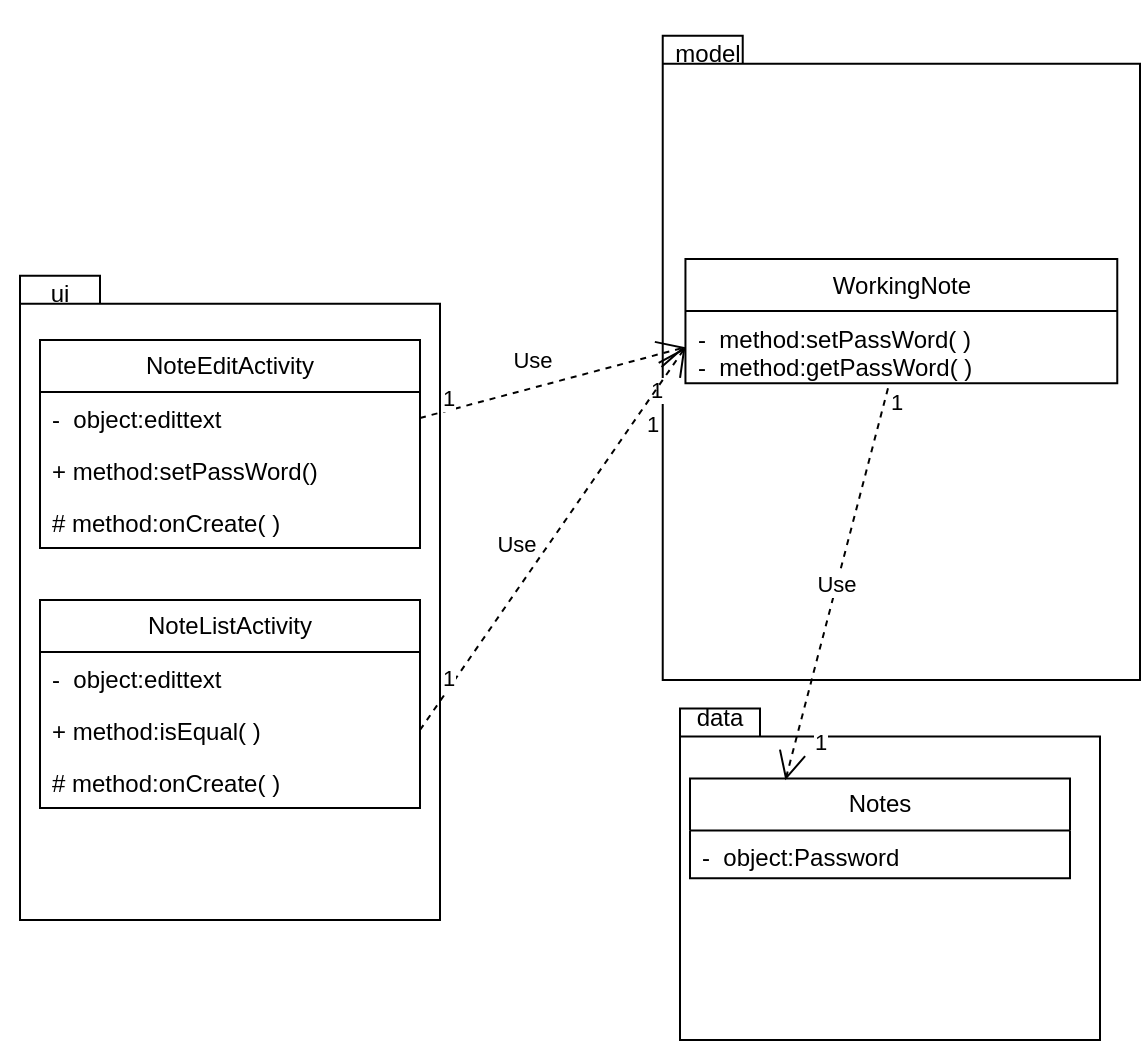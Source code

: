 <mxfile version="22.1.2" type="device">
  <diagram id="C5RBs43oDa-KdzZeNtuy" name="Page-1">
    <mxGraphModel dx="1658" dy="868" grid="1" gridSize="10" guides="1" tooltips="1" connect="1" arrows="1" fold="1" page="1" pageScale="1" pageWidth="827" pageHeight="1169" math="0" shadow="0">
      <root>
        <mxCell id="WIyWlLk6GJQsqaUBKTNV-0" />
        <mxCell id="WIyWlLk6GJQsqaUBKTNV-1" parent="WIyWlLk6GJQsqaUBKTNV-0" />
        <mxCell id="Kyp6OlGJLda43gDxrAZN-42" value="" style="group" parent="WIyWlLk6GJQsqaUBKTNV-1" vertex="1" connectable="0">
          <mxGeometry x="380" y="395" width="220" height="175" as="geometry" />
        </mxCell>
        <mxCell id="Kyp6OlGJLda43gDxrAZN-43" value="" style="shape=folder;fontStyle=1;spacingTop=10;tabWidth=40;tabHeight=14;tabPosition=left;html=1;whiteSpace=wrap;" parent="Kyp6OlGJLda43gDxrAZN-42" vertex="1">
          <mxGeometry x="10" y="9.211" width="210" height="165.789" as="geometry" />
        </mxCell>
        <mxCell id="Kyp6OlGJLda43gDxrAZN-44" value="data" style="text;strokeColor=none;align=center;fillColor=none;html=1;verticalAlign=middle;whiteSpace=wrap;rounded=0;" parent="Kyp6OlGJLda43gDxrAZN-42" vertex="1">
          <mxGeometry width="60" height="27.632" as="geometry" />
        </mxCell>
        <mxCell id="NruNfCzDK0-14Y_rG__0-0" value="Notes" style="swimlane;fontStyle=0;childLayout=stackLayout;horizontal=1;startSize=26;fillColor=none;horizontalStack=0;resizeParent=1;resizeParentMax=0;resizeLast=0;collapsible=1;marginBottom=0;whiteSpace=wrap;html=1;" vertex="1" parent="Kyp6OlGJLda43gDxrAZN-42">
          <mxGeometry x="15" y="44.211" width="190" height="49.947" as="geometry">
            <mxRectangle x="130" y="220" width="120" height="30" as="alternateBounds" />
          </mxGeometry>
        </mxCell>
        <mxCell id="NruNfCzDK0-14Y_rG__0-1" value="-&amp;nbsp; object:Password" style="text;strokeColor=none;fillColor=none;align=left;verticalAlign=top;spacingLeft=4;spacingRight=4;overflow=hidden;rotatable=0;points=[[0,0.5],[1,0.5]];portConstraint=eastwest;whiteSpace=wrap;html=1;" vertex="1" parent="NruNfCzDK0-14Y_rG__0-0">
          <mxGeometry y="26" width="190" height="23.947" as="geometry" />
        </mxCell>
        <mxCell id="Kyp6OlGJLda43gDxrAZN-34" value="" style="group" parent="WIyWlLk6GJQsqaUBKTNV-1" vertex="1" connectable="0">
          <mxGeometry x="370" y="50" width="250" height="340" as="geometry" />
        </mxCell>
        <mxCell id="Kyp6OlGJLda43gDxrAZN-35" value="" style="shape=folder;fontStyle=1;spacingTop=10;tabWidth=40;tabHeight=14;tabPosition=left;html=1;whiteSpace=wrap;" parent="Kyp6OlGJLda43gDxrAZN-34" vertex="1">
          <mxGeometry x="11.364" y="17.895" width="238.636" height="322.105" as="geometry" />
        </mxCell>
        <mxCell id="Kyp6OlGJLda43gDxrAZN-36" value="model" style="text;strokeColor=none;align=center;fillColor=none;html=1;verticalAlign=middle;whiteSpace=wrap;rounded=0;" parent="Kyp6OlGJLda43gDxrAZN-34" vertex="1">
          <mxGeometry width="68.182" height="53.684" as="geometry" />
        </mxCell>
        <mxCell id="Kyp6OlGJLda43gDxrAZN-16" value="WorkingNote" style="swimlane;fontStyle=0;childLayout=stackLayout;horizontal=1;startSize=26;fillColor=none;horizontalStack=0;resizeParent=1;resizeParentMax=0;resizeLast=0;collapsible=1;marginBottom=0;whiteSpace=wrap;html=1;" parent="Kyp6OlGJLda43gDxrAZN-34" vertex="1">
          <mxGeometry x="22.727" y="129.524" width="215.909" height="62.125" as="geometry">
            <mxRectangle x="130" y="220" width="120" height="30" as="alternateBounds" />
          </mxGeometry>
        </mxCell>
        <mxCell id="Kyp6OlGJLda43gDxrAZN-17" value="-&amp;nbsp; method:setPassWord( )&lt;br&gt;-&amp;nbsp; method:getPassWord( )" style="text;strokeColor=none;fillColor=none;align=left;verticalAlign=top;spacingLeft=4;spacingRight=4;overflow=hidden;rotatable=0;points=[[0,0.5],[1,0.5]];portConstraint=eastwest;whiteSpace=wrap;html=1;" parent="Kyp6OlGJLda43gDxrAZN-16" vertex="1">
          <mxGeometry y="26" width="215.909" height="36.125" as="geometry" />
        </mxCell>
        <mxCell id="Kyp6OlGJLda43gDxrAZN-47" value="Use" style="endArrow=open;endSize=12;dashed=1;html=1;rounded=0;exitX=0.469;exitY=1.07;exitDx=0;exitDy=0;exitPerimeter=0;entryX=0.251;entryY=0.018;entryDx=0;entryDy=0;entryPerimeter=0;" parent="WIyWlLk6GJQsqaUBKTNV-1" source="Kyp6OlGJLda43gDxrAZN-17" target="NruNfCzDK0-14Y_rG__0-0" edge="1">
          <mxGeometry width="160" relative="1" as="geometry">
            <mxPoint x="480" y="310" as="sourcePoint" />
            <mxPoint x="493.533" y="452" as="targetPoint" />
          </mxGeometry>
        </mxCell>
        <mxCell id="Kyp6OlGJLda43gDxrAZN-48" value="1" style="edgeLabel;html=1;align=center;verticalAlign=middle;resizable=0;points=[];" parent="Kyp6OlGJLda43gDxrAZN-47" vertex="1" connectable="0">
          <mxGeometry x="-0.928" y="1" relative="1" as="geometry">
            <mxPoint x="5" y="-1" as="offset" />
          </mxGeometry>
        </mxCell>
        <mxCell id="Kyp6OlGJLda43gDxrAZN-49" value="1" style="edgeLabel;html=1;align=center;verticalAlign=middle;resizable=0;points=[];" parent="Kyp6OlGJLda43gDxrAZN-47" vertex="1" connectable="0">
          <mxGeometry x="0.902" y="6" relative="1" as="geometry">
            <mxPoint x="9" y="-11" as="offset" />
          </mxGeometry>
        </mxCell>
        <mxCell id="NruNfCzDK0-14Y_rG__0-4" value="" style="group" vertex="1" connectable="0" parent="WIyWlLk6GJQsqaUBKTNV-1">
          <mxGeometry x="50" y="170" width="220" height="340" as="geometry" />
        </mxCell>
        <mxCell id="Kyp6OlGJLda43gDxrAZN-33" value="" style="group" parent="NruNfCzDK0-14Y_rG__0-4" vertex="1" connectable="0">
          <mxGeometry width="220" height="340" as="geometry" />
        </mxCell>
        <mxCell id="Kyp6OlGJLda43gDxrAZN-31" value="" style="shape=folder;fontStyle=1;spacingTop=10;tabWidth=40;tabHeight=14;tabPosition=left;html=1;whiteSpace=wrap;" parent="Kyp6OlGJLda43gDxrAZN-33" vertex="1">
          <mxGeometry x="10" y="17.895" width="210" height="322.105" as="geometry" />
        </mxCell>
        <mxCell id="Kyp6OlGJLda43gDxrAZN-32" value="ui" style="text;strokeColor=none;align=center;fillColor=none;html=1;verticalAlign=middle;whiteSpace=wrap;rounded=0;" parent="Kyp6OlGJLda43gDxrAZN-33" vertex="1">
          <mxGeometry width="60" height="53.684" as="geometry" />
        </mxCell>
        <mxCell id="NruNfCzDK0-14Y_rG__0-5" value="NoteListActivity" style="swimlane;fontStyle=0;childLayout=stackLayout;horizontal=1;startSize=26;fillColor=none;horizontalStack=0;resizeParent=1;resizeParentMax=0;resizeLast=0;collapsible=1;marginBottom=0;whiteSpace=wrap;html=1;" vertex="1" parent="Kyp6OlGJLda43gDxrAZN-33">
          <mxGeometry x="20" y="180" width="190" height="104" as="geometry">
            <mxRectangle x="130" y="220" width="120" height="30" as="alternateBounds" />
          </mxGeometry>
        </mxCell>
        <mxCell id="NruNfCzDK0-14Y_rG__0-6" value="-&amp;nbsp; object:edittext" style="text;strokeColor=none;fillColor=none;align=left;verticalAlign=top;spacingLeft=4;spacingRight=4;overflow=hidden;rotatable=0;points=[[0,0.5],[1,0.5]];portConstraint=eastwest;whiteSpace=wrap;html=1;" vertex="1" parent="NruNfCzDK0-14Y_rG__0-5">
          <mxGeometry y="26" width="190" height="26" as="geometry" />
        </mxCell>
        <mxCell id="NruNfCzDK0-14Y_rG__0-7" value="+ method:isEqual( )" style="text;strokeColor=none;fillColor=none;align=left;verticalAlign=top;spacingLeft=4;spacingRight=4;overflow=hidden;rotatable=0;points=[[0,0.5],[1,0.5]];portConstraint=eastwest;whiteSpace=wrap;html=1;" vertex="1" parent="NruNfCzDK0-14Y_rG__0-5">
          <mxGeometry y="52" width="190" height="26" as="geometry" />
        </mxCell>
        <mxCell id="NruNfCzDK0-14Y_rG__0-8" value="# method:onCreate( )" style="text;strokeColor=none;fillColor=none;align=left;verticalAlign=top;spacingLeft=4;spacingRight=4;overflow=hidden;rotatable=0;points=[[0,0.5],[1,0.5]];portConstraint=eastwest;whiteSpace=wrap;html=1;" vertex="1" parent="NruNfCzDK0-14Y_rG__0-5">
          <mxGeometry y="78" width="190" height="26" as="geometry" />
        </mxCell>
        <mxCell id="Kyp6OlGJLda43gDxrAZN-4" value="NoteEditActivity" style="swimlane;fontStyle=0;childLayout=stackLayout;horizontal=1;startSize=26;fillColor=none;horizontalStack=0;resizeParent=1;resizeParentMax=0;resizeLast=0;collapsible=1;marginBottom=0;whiteSpace=wrap;html=1;" parent="NruNfCzDK0-14Y_rG__0-4" vertex="1">
          <mxGeometry x="20" y="50" width="190" height="104" as="geometry">
            <mxRectangle x="130" y="220" width="120" height="30" as="alternateBounds" />
          </mxGeometry>
        </mxCell>
        <mxCell id="Kyp6OlGJLda43gDxrAZN-5" value="-&amp;nbsp; object:edittext" style="text;strokeColor=none;fillColor=none;align=left;verticalAlign=top;spacingLeft=4;spacingRight=4;overflow=hidden;rotatable=0;points=[[0,0.5],[1,0.5]];portConstraint=eastwest;whiteSpace=wrap;html=1;" parent="Kyp6OlGJLda43gDxrAZN-4" vertex="1">
          <mxGeometry y="26" width="190" height="26" as="geometry" />
        </mxCell>
        <mxCell id="Kyp6OlGJLda43gDxrAZN-6" value="+ method:setPassWord()" style="text;strokeColor=none;fillColor=none;align=left;verticalAlign=top;spacingLeft=4;spacingRight=4;overflow=hidden;rotatable=0;points=[[0,0.5],[1,0.5]];portConstraint=eastwest;whiteSpace=wrap;html=1;" parent="Kyp6OlGJLda43gDxrAZN-4" vertex="1">
          <mxGeometry y="52" width="190" height="26" as="geometry" />
        </mxCell>
        <mxCell id="Kyp6OlGJLda43gDxrAZN-7" value="# method:onCreate( )" style="text;strokeColor=none;fillColor=none;align=left;verticalAlign=top;spacingLeft=4;spacingRight=4;overflow=hidden;rotatable=0;points=[[0,0.5],[1,0.5]];portConstraint=eastwest;whiteSpace=wrap;html=1;" parent="Kyp6OlGJLda43gDxrAZN-4" vertex="1">
          <mxGeometry y="78" width="190" height="26" as="geometry" />
        </mxCell>
        <mxCell id="Kyp6OlGJLda43gDxrAZN-22" value="Use" style="endArrow=open;endSize=12;dashed=1;html=1;rounded=0;exitX=1;exitY=0.5;exitDx=0;exitDy=0;entryX=0;entryY=0.5;entryDx=0;entryDy=0;" parent="WIyWlLk6GJQsqaUBKTNV-1" source="Kyp6OlGJLda43gDxrAZN-5" target="Kyp6OlGJLda43gDxrAZN-17" edge="1">
          <mxGeometry x="-0.106" y="14" width="160" relative="1" as="geometry">
            <mxPoint x="340" y="250" as="sourcePoint" />
            <mxPoint x="400" y="250" as="targetPoint" />
            <mxPoint as="offset" />
          </mxGeometry>
        </mxCell>
        <mxCell id="Kyp6OlGJLda43gDxrAZN-23" value="1" style="edgeLabel;html=1;align=center;verticalAlign=middle;resizable=0;points=[];" parent="Kyp6OlGJLda43gDxrAZN-22" vertex="1" connectable="0">
          <mxGeometry x="-0.798" relative="1" as="geometry">
            <mxPoint y="-7" as="offset" />
          </mxGeometry>
        </mxCell>
        <mxCell id="Kyp6OlGJLda43gDxrAZN-24" value="1" style="edgeLabel;html=1;align=center;verticalAlign=middle;resizable=0;points=[];" parent="Kyp6OlGJLda43gDxrAZN-22" vertex="1" connectable="0">
          <mxGeometry x="0.79" y="2" relative="1" as="geometry">
            <mxPoint x="-1" y="19" as="offset" />
          </mxGeometry>
        </mxCell>
        <mxCell id="NruNfCzDK0-14Y_rG__0-9" value="Use" style="endArrow=open;endSize=12;dashed=1;html=1;rounded=0;exitX=1;exitY=0.5;exitDx=0;exitDy=0;entryX=0;entryY=0.5;entryDx=0;entryDy=0;" edge="1" parent="WIyWlLk6GJQsqaUBKTNV-1" source="NruNfCzDK0-14Y_rG__0-7" target="Kyp6OlGJLda43gDxrAZN-17">
          <mxGeometry x="-0.106" y="14" width="160" relative="1" as="geometry">
            <mxPoint x="290" y="414" as="sourcePoint" />
            <mxPoint x="431" y="390" as="targetPoint" />
            <mxPoint as="offset" />
          </mxGeometry>
        </mxCell>
        <mxCell id="NruNfCzDK0-14Y_rG__0-10" value="1" style="edgeLabel;html=1;align=center;verticalAlign=middle;resizable=0;points=[];" vertex="1" connectable="0" parent="NruNfCzDK0-14Y_rG__0-9">
          <mxGeometry x="-0.798" relative="1" as="geometry">
            <mxPoint y="-7" as="offset" />
          </mxGeometry>
        </mxCell>
        <mxCell id="NruNfCzDK0-14Y_rG__0-11" value="1" style="edgeLabel;html=1;align=center;verticalAlign=middle;resizable=0;points=[];" vertex="1" connectable="0" parent="NruNfCzDK0-14Y_rG__0-9">
          <mxGeometry x="0.79" y="2" relative="1" as="geometry">
            <mxPoint x="-1" y="19" as="offset" />
          </mxGeometry>
        </mxCell>
      </root>
    </mxGraphModel>
  </diagram>
</mxfile>
